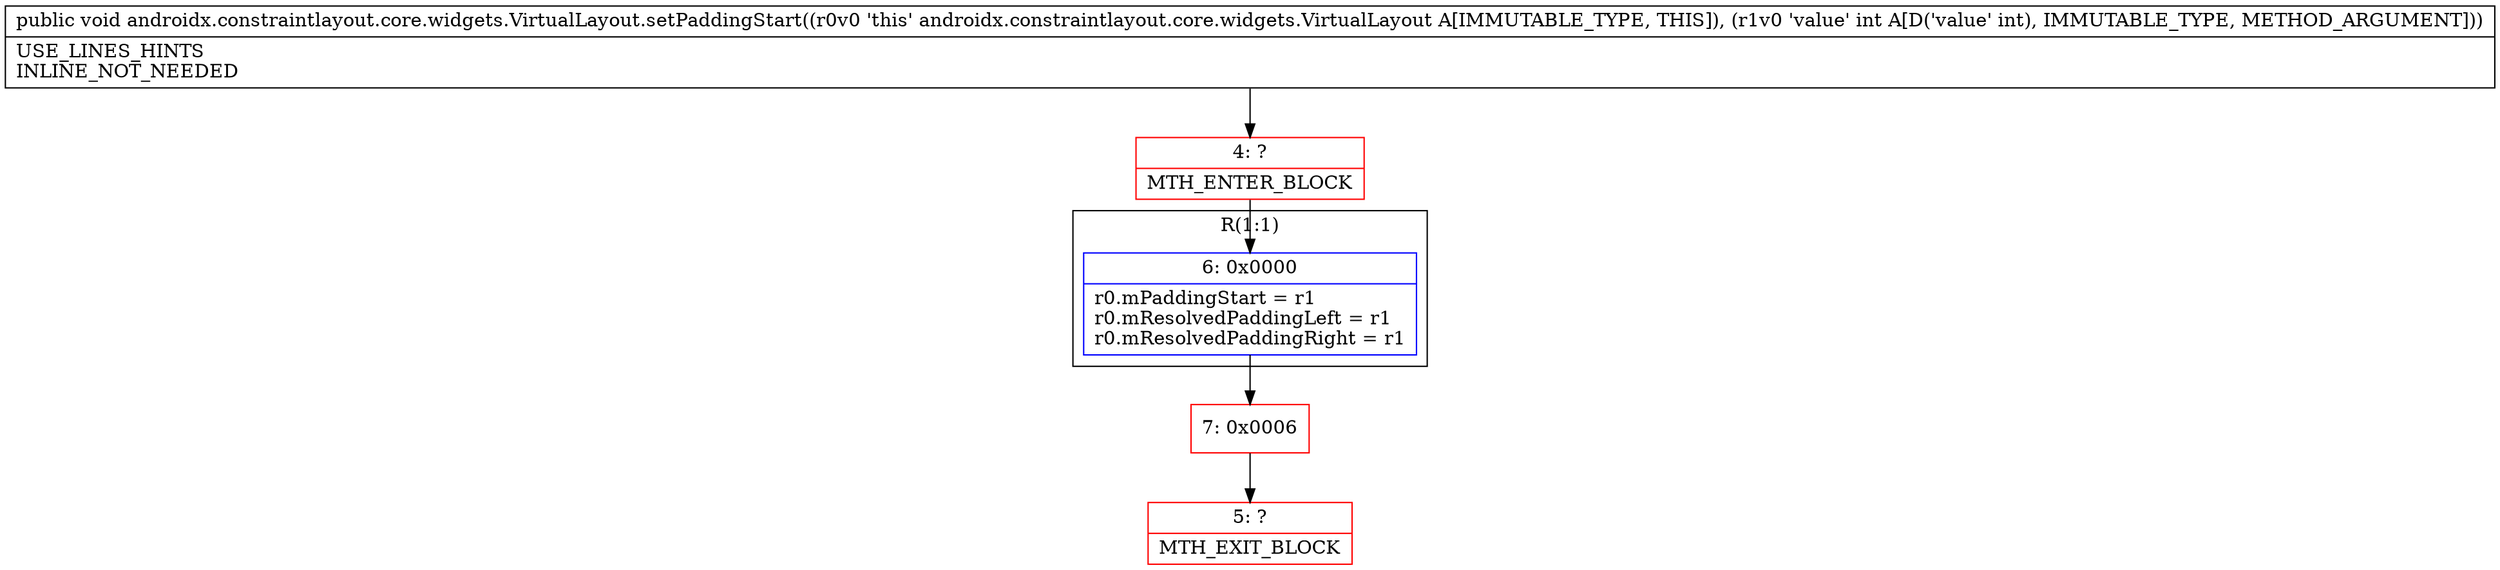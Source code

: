 digraph "CFG forandroidx.constraintlayout.core.widgets.VirtualLayout.setPaddingStart(I)V" {
subgraph cluster_Region_1982481422 {
label = "R(1:1)";
node [shape=record,color=blue];
Node_6 [shape=record,label="{6\:\ 0x0000|r0.mPaddingStart = r1\lr0.mResolvedPaddingLeft = r1\lr0.mResolvedPaddingRight = r1\l}"];
}
Node_4 [shape=record,color=red,label="{4\:\ ?|MTH_ENTER_BLOCK\l}"];
Node_7 [shape=record,color=red,label="{7\:\ 0x0006}"];
Node_5 [shape=record,color=red,label="{5\:\ ?|MTH_EXIT_BLOCK\l}"];
MethodNode[shape=record,label="{public void androidx.constraintlayout.core.widgets.VirtualLayout.setPaddingStart((r0v0 'this' androidx.constraintlayout.core.widgets.VirtualLayout A[IMMUTABLE_TYPE, THIS]), (r1v0 'value' int A[D('value' int), IMMUTABLE_TYPE, METHOD_ARGUMENT]))  | USE_LINES_HINTS\lINLINE_NOT_NEEDED\l}"];
MethodNode -> Node_4;Node_6 -> Node_7;
Node_4 -> Node_6;
Node_7 -> Node_5;
}

